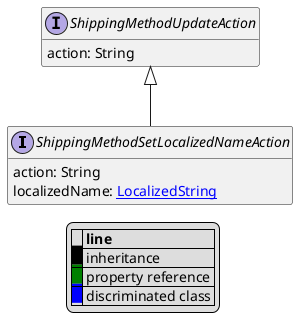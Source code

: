 @startuml

hide empty fields
hide empty methods
legend
|= |= line |
|<back:black>   </back>| inheritance |
|<back:green>   </back>| property reference |
|<back:blue>   </back>| discriminated class |
endlegend
interface ShippingMethodSetLocalizedNameAction [[ShippingMethodSetLocalizedNameAction.svg]] extends ShippingMethodUpdateAction {
    action: String
    localizedName: [[LocalizedString.svg LocalizedString]]
}
interface ShippingMethodUpdateAction [[ShippingMethodUpdateAction.svg]]  {
    action: String
}





@enduml
